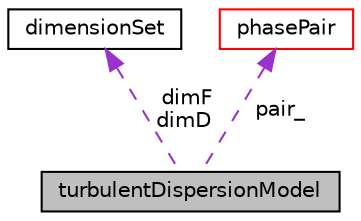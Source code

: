 digraph "turbulentDispersionModel"
{
  bgcolor="transparent";
  edge [fontname="Helvetica",fontsize="10",labelfontname="Helvetica",labelfontsize="10"];
  node [fontname="Helvetica",fontsize="10",shape=record];
  Node6 [label="turbulentDispersionModel",height=0.2,width=0.4,color="black", fillcolor="grey75", style="filled", fontcolor="black"];
  Node7 -> Node6 [dir="back",color="darkorchid3",fontsize="10",style="dashed",label=" dimF\ndimD" ,fontname="Helvetica"];
  Node7 [label="dimensionSet",height=0.2,width=0.4,color="black",URL="$a27477.html",tooltip="Dimension set for the base types. "];
  Node8 -> Node6 [dir="back",color="darkorchid3",fontsize="10",style="dashed",label=" pair_" ,fontname="Helvetica"];
  Node8 [label="phasePair",height=0.2,width=0.4,color="red",URL="$a33485.html"];
}
